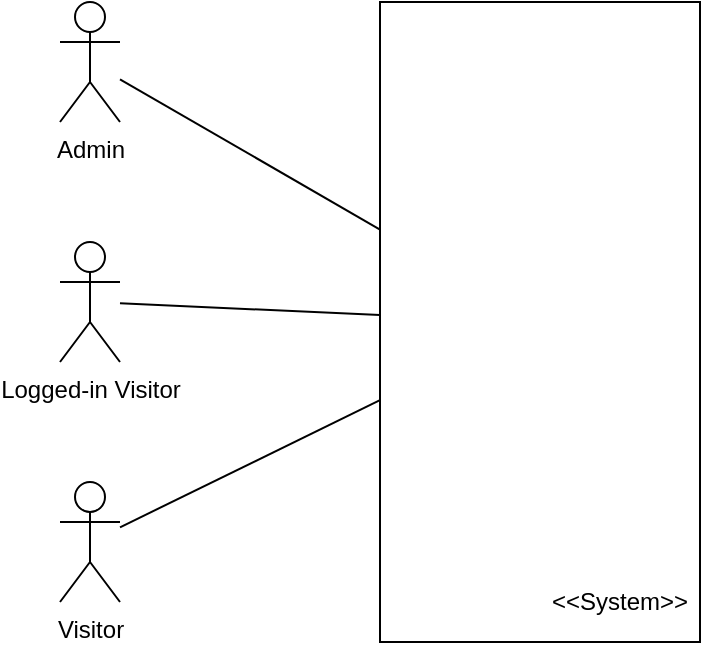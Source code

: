 <mxfile version="12.8.1" type="device"><diagram id="gdPrtw9N30ZxVBOZhMWR" name="Page-1"><mxGraphModel dx="965" dy="744" grid="1" gridSize="10" guides="1" tooltips="1" connect="1" arrows="1" fold="1" page="1" pageScale="1" pageWidth="827" pageHeight="1169" math="0" shadow="0"><root><mxCell id="0"/><mxCell id="1" parent="0"/><mxCell id="IP3U3fV4tm7OjzmAiBZo-1" value="Admin" style="shape=umlActor;verticalLabelPosition=bottom;labelBackgroundColor=#ffffff;verticalAlign=top;html=1;" parent="1" vertex="1"><mxGeometry x="80" y="80" width="30" height="60" as="geometry"/></mxCell><mxCell id="IP3U3fV4tm7OjzmAiBZo-3" value="" style="rounded=0;whiteSpace=wrap;html=1;" parent="1" vertex="1"><mxGeometry x="240" y="80" width="160" height="320" as="geometry"/></mxCell><mxCell id="IP3U3fV4tm7OjzmAiBZo-4" value="&amp;lt;&amp;lt;System&amp;gt;&amp;gt;" style="text;html=1;strokeColor=none;fillColor=none;align=center;verticalAlign=middle;whiteSpace=wrap;rounded=0;" parent="1" vertex="1"><mxGeometry x="340" y="370" width="40" height="20" as="geometry"/></mxCell><mxCell id="IP3U3fV4tm7OjzmAiBZo-5" value="Logged-in Visitor" style="shape=umlActor;verticalLabelPosition=bottom;labelBackgroundColor=#ffffff;verticalAlign=top;html=1;" parent="1" vertex="1"><mxGeometry x="80" y="200" width="30" height="60" as="geometry"/></mxCell><mxCell id="IP3U3fV4tm7OjzmAiBZo-6" value="Visitor" style="shape=umlActor;verticalLabelPosition=bottom;labelBackgroundColor=#ffffff;verticalAlign=top;html=1;" parent="1" vertex="1"><mxGeometry x="80" y="320" width="30" height="60" as="geometry"/></mxCell><mxCell id="IP3U3fV4tm7OjzmAiBZo-7" value="" style="endArrow=none;html=1;" parent="1" source="IP3U3fV4tm7OjzmAiBZo-1" target="IP3U3fV4tm7OjzmAiBZo-3" edge="1"><mxGeometry width="50" height="50" relative="1" as="geometry"><mxPoint x="160" y="150" as="sourcePoint"/><mxPoint x="210" y="100" as="targetPoint"/></mxGeometry></mxCell><mxCell id="IP3U3fV4tm7OjzmAiBZo-8" value="" style="endArrow=none;html=1;" parent="1" source="IP3U3fV4tm7OjzmAiBZo-5" target="IP3U3fV4tm7OjzmAiBZo-3" edge="1"><mxGeometry width="50" height="50" relative="1" as="geometry"><mxPoint x="160" y="270" as="sourcePoint"/><mxPoint x="210" y="220" as="targetPoint"/></mxGeometry></mxCell><mxCell id="IP3U3fV4tm7OjzmAiBZo-9" value="" style="endArrow=none;html=1;" parent="1" source="IP3U3fV4tm7OjzmAiBZo-6" target="IP3U3fV4tm7OjzmAiBZo-3" edge="1"><mxGeometry width="50" height="50" relative="1" as="geometry"><mxPoint x="160" y="360" as="sourcePoint"/><mxPoint x="210" y="310" as="targetPoint"/></mxGeometry></mxCell></root></mxGraphModel></diagram></mxfile>